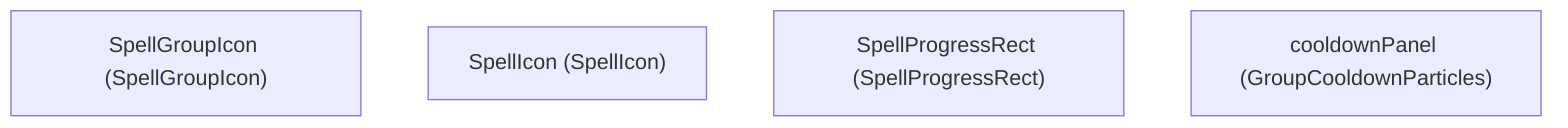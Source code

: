 graph TD
    W0["SpellGroupIcon (SpellGroupIcon)"]
    W1["SpellIcon (SpellIcon)"]
    W2["SpellProgressRect (SpellProgressRect)"]
    W3["cooldownPanel (GroupCooldownParticles)"]